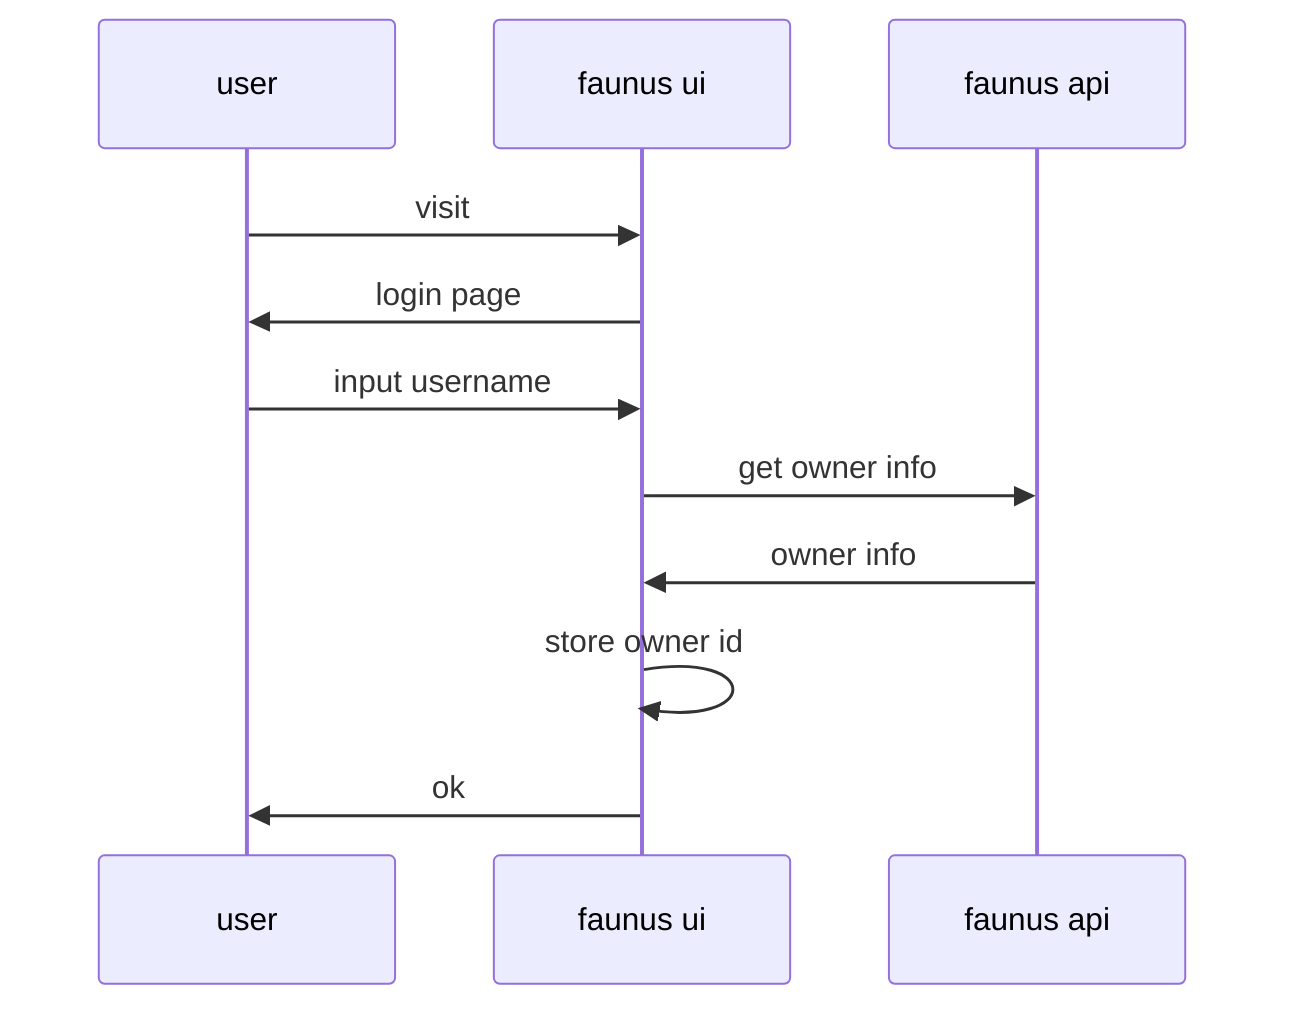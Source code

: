 sequenceDiagram
    user->>faunus ui: visit
    faunus ui->>user: login page
    user->>faunus ui: input username
    faunus ui->>faunus api: get owner info
    faunus api->>faunus ui: owner info
    faunus ui->>faunus ui: store owner id
    faunus ui->>user: ok